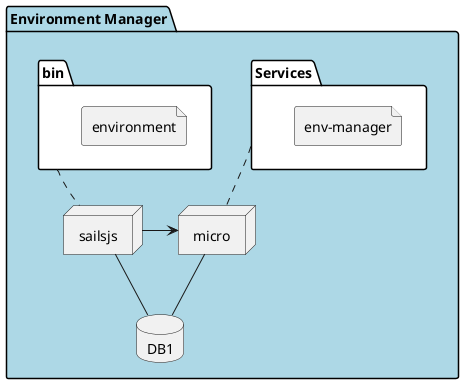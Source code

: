 @startuml

package  "Environment Manager"  #lightblue {
  folder bin #ffffff {
    file environment
  }

  folder Services #ffffff {
    file "env-manager"
  }

  node micro

  node sailsjs
  database DB1

  sailsjs -- DB1
  bin .. sailsjs
  Services .. micro

  micro -- DB1
  sailsjs -> micro
}

@enduml

